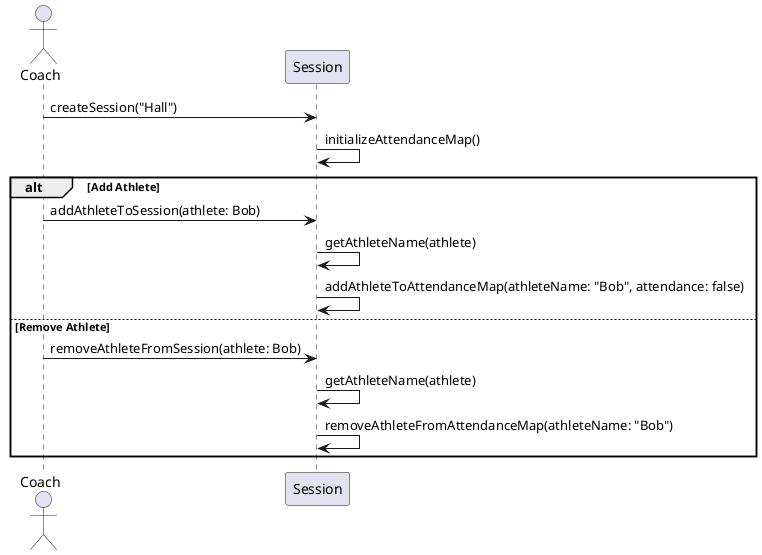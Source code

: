 @startuml


actor Coach

Coach -> Session: createSession("Hall")
Session -> Session: initializeAttendanceMap()

alt Add Athlete
Coach -> Session: addAthleteToSession(athlete: Bob)
Session -> Session: getAthleteName(athlete)
Session -> Session: addAthleteToAttendanceMap(athleteName: "Bob", attendance: false)
else Remove Athlete
Coach -> Session: removeAthleteFromSession(athlete: Bob)
Session -> Session: getAthleteName(athlete)
Session -> Session: removeAthleteFromAttendanceMap(athleteName: "Bob")
end

@enduml
